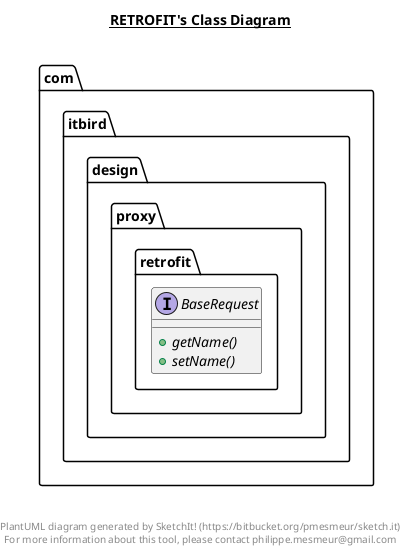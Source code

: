 @startuml

title __RETROFIT's Class Diagram__\n

  namespace com.itbird.design {
    namespace proxy {
      namespace retrofit {
        interface com.itbird.design.proxy.retrofit.BaseRequest {
            {abstract} + getName()
            {abstract} + setName()
        }
      }
    }
  }
  



right footer


PlantUML diagram generated by SketchIt! (https://bitbucket.org/pmesmeur/sketch.it)
For more information about this tool, please contact philippe.mesmeur@gmail.com
endfooter

@enduml
